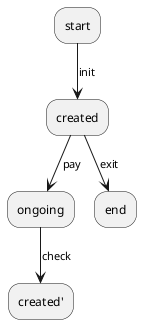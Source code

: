 @startuml RentalContractStateTest
skinparam Monochrome true
skinparam Shadowing false

' Testfall 1
"start" --> [init] "created"
--> [pay] "ongoing"
--> [check] "created'"

' Testfall 2
"created" --> [exit] "end"
@enduml